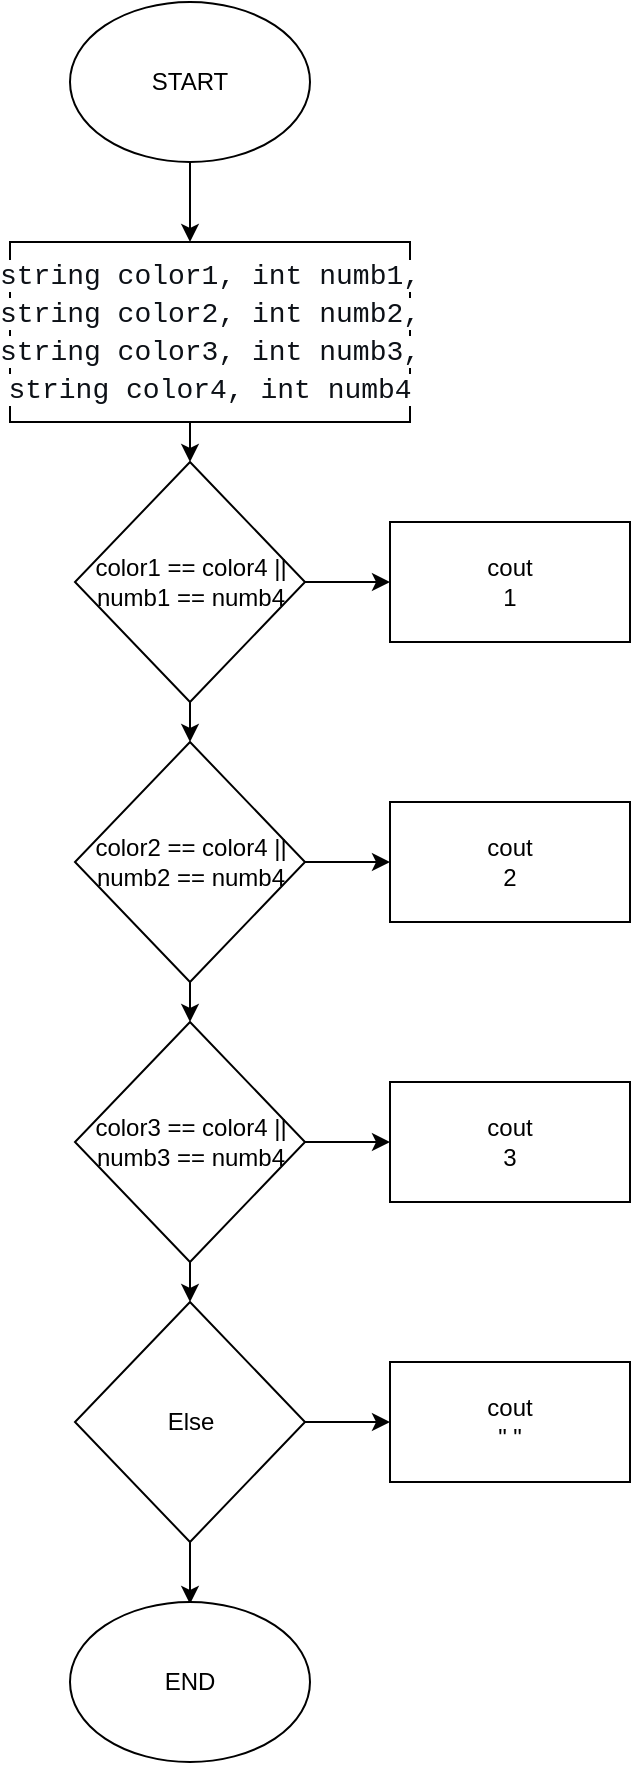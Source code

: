 <mxfile version="24.4.0" type="github">
  <diagram name="Page-1" id="Y2yRlVnpaB0zlWOQaCPT">
    <mxGraphModel dx="880" dy="468" grid="1" gridSize="10" guides="1" tooltips="1" connect="1" arrows="1" fold="1" page="1" pageScale="1" pageWidth="850" pageHeight="1100" math="0" shadow="0">
      <root>
        <mxCell id="0" />
        <mxCell id="1" parent="0" />
        <mxCell id="LtdKVTNrzRPmwCLPs_Uf-1" value="START" style="ellipse;whiteSpace=wrap;html=1;" vertex="1" parent="1">
          <mxGeometry x="40" width="120" height="80" as="geometry" />
        </mxCell>
        <mxCell id="LtdKVTNrzRPmwCLPs_Uf-2" value="" style="endArrow=classic;html=1;rounded=0;exitX=0.5;exitY=1;exitDx=0;exitDy=0;" edge="1" parent="1" source="LtdKVTNrzRPmwCLPs_Uf-1">
          <mxGeometry width="50" height="50" relative="1" as="geometry">
            <mxPoint x="400" y="130" as="sourcePoint" />
            <mxPoint x="100" y="120" as="targetPoint" />
          </mxGeometry>
        </mxCell>
        <mxCell id="LtdKVTNrzRPmwCLPs_Uf-3" value="&lt;div style=&quot;font-family: Consolas, &amp;quot;Courier New&amp;quot;, monospace; font-weight: normal; font-size: 14px; line-height: 19px; white-space: pre;&quot;&gt;&lt;div style=&quot;&quot;&gt;&lt;font style=&quot;background-color: rgb(255, 255, 255);&quot; color=&quot;#0d1117&quot;&gt;string color1, int numb1,&lt;/font&gt;&lt;/div&gt;&lt;div style=&quot;&quot;&gt;&lt;font style=&quot;background-color: rgb(255, 255, 255);&quot; color=&quot;#0d1117&quot;&gt;string color2, int numb2,&lt;/font&gt;&lt;/div&gt;&lt;div style=&quot;&quot;&gt;&lt;font style=&quot;background-color: rgb(255, 255, 255);&quot; color=&quot;#0d1117&quot;&gt;string color3, int numb3,&lt;/font&gt;&lt;/div&gt;&lt;div style=&quot;&quot;&gt;&lt;font style=&quot;background-color: rgb(255, 255, 255);&quot; color=&quot;#0d1117&quot;&gt;string color4, int numb4&lt;/font&gt;&lt;/div&gt;&lt;/div&gt;" style="rounded=0;whiteSpace=wrap;html=1;" vertex="1" parent="1">
          <mxGeometry x="10" y="120" width="200" height="90" as="geometry" />
        </mxCell>
        <mxCell id="LtdKVTNrzRPmwCLPs_Uf-4" value="" style="endArrow=classic;html=1;rounded=0;entryX=0.5;entryY=0;entryDx=0;entryDy=0;" edge="1" parent="1" target="LtdKVTNrzRPmwCLPs_Uf-5">
          <mxGeometry width="50" height="50" relative="1" as="geometry">
            <mxPoint x="100" y="210" as="sourcePoint" />
            <mxPoint x="100" y="230" as="targetPoint" />
          </mxGeometry>
        </mxCell>
        <mxCell id="LtdKVTNrzRPmwCLPs_Uf-5" value="color1 == color4 || numb1 == numb4" style="rhombus;whiteSpace=wrap;html=1;" vertex="1" parent="1">
          <mxGeometry x="42.5" y="230" width="115" height="120" as="geometry" />
        </mxCell>
        <mxCell id="LtdKVTNrzRPmwCLPs_Uf-7" value="" style="endArrow=classic;html=1;rounded=0;exitX=1;exitY=0.5;exitDx=0;exitDy=0;" edge="1" parent="1" source="LtdKVTNrzRPmwCLPs_Uf-5">
          <mxGeometry width="50" height="50" relative="1" as="geometry">
            <mxPoint x="400" y="260" as="sourcePoint" />
            <mxPoint x="200" y="290" as="targetPoint" />
          </mxGeometry>
        </mxCell>
        <mxCell id="LtdKVTNrzRPmwCLPs_Uf-8" value="cout&lt;div&gt;1&lt;/div&gt;" style="rounded=0;whiteSpace=wrap;html=1;" vertex="1" parent="1">
          <mxGeometry x="200" y="260" width="120" height="60" as="geometry" />
        </mxCell>
        <mxCell id="LtdKVTNrzRPmwCLPs_Uf-9" value="" style="endArrow=classic;html=1;rounded=0;entryX=0.5;entryY=0;entryDx=0;entryDy=0;" edge="1" parent="1" target="LtdKVTNrzRPmwCLPs_Uf-10">
          <mxGeometry width="50" height="50" relative="1" as="geometry">
            <mxPoint x="100" y="350" as="sourcePoint" />
            <mxPoint x="100" y="370" as="targetPoint" />
          </mxGeometry>
        </mxCell>
        <mxCell id="LtdKVTNrzRPmwCLPs_Uf-10" value="color2 == color4 || numb2 == numb4" style="rhombus;whiteSpace=wrap;html=1;" vertex="1" parent="1">
          <mxGeometry x="42.5" y="370" width="115" height="120" as="geometry" />
        </mxCell>
        <mxCell id="LtdKVTNrzRPmwCLPs_Uf-11" value="" style="endArrow=classic;html=1;rounded=0;exitX=1;exitY=0.5;exitDx=0;exitDy=0;" edge="1" parent="1" source="LtdKVTNrzRPmwCLPs_Uf-10">
          <mxGeometry width="50" height="50" relative="1" as="geometry">
            <mxPoint x="400" y="400" as="sourcePoint" />
            <mxPoint x="200" y="430" as="targetPoint" />
          </mxGeometry>
        </mxCell>
        <mxCell id="LtdKVTNrzRPmwCLPs_Uf-12" value="cout&lt;div&gt;2&lt;/div&gt;" style="rounded=0;whiteSpace=wrap;html=1;" vertex="1" parent="1">
          <mxGeometry x="200" y="400" width="120" height="60" as="geometry" />
        </mxCell>
        <mxCell id="LtdKVTNrzRPmwCLPs_Uf-13" value="" style="endArrow=classic;html=1;rounded=0;entryX=0.5;entryY=0;entryDx=0;entryDy=0;" edge="1" parent="1" target="LtdKVTNrzRPmwCLPs_Uf-14">
          <mxGeometry width="50" height="50" relative="1" as="geometry">
            <mxPoint x="100" y="490" as="sourcePoint" />
            <mxPoint x="100" y="510" as="targetPoint" />
          </mxGeometry>
        </mxCell>
        <mxCell id="LtdKVTNrzRPmwCLPs_Uf-14" value="color3 == color4 || numb3 == numb4" style="rhombus;whiteSpace=wrap;html=1;" vertex="1" parent="1">
          <mxGeometry x="42.5" y="510" width="115" height="120" as="geometry" />
        </mxCell>
        <mxCell id="LtdKVTNrzRPmwCLPs_Uf-15" value="" style="endArrow=classic;html=1;rounded=0;exitX=1;exitY=0.5;exitDx=0;exitDy=0;" edge="1" parent="1" source="LtdKVTNrzRPmwCLPs_Uf-14">
          <mxGeometry width="50" height="50" relative="1" as="geometry">
            <mxPoint x="400" y="540" as="sourcePoint" />
            <mxPoint x="200" y="570" as="targetPoint" />
          </mxGeometry>
        </mxCell>
        <mxCell id="LtdKVTNrzRPmwCLPs_Uf-16" value="cout&lt;div&gt;3&lt;/div&gt;" style="rounded=0;whiteSpace=wrap;html=1;" vertex="1" parent="1">
          <mxGeometry x="200" y="540" width="120" height="60" as="geometry" />
        </mxCell>
        <mxCell id="LtdKVTNrzRPmwCLPs_Uf-17" value="" style="endArrow=classic;html=1;rounded=0;entryX=0.5;entryY=0;entryDx=0;entryDy=0;" edge="1" parent="1" target="LtdKVTNrzRPmwCLPs_Uf-18">
          <mxGeometry width="50" height="50" relative="1" as="geometry">
            <mxPoint x="100" y="630" as="sourcePoint" />
            <mxPoint x="100" y="650" as="targetPoint" />
          </mxGeometry>
        </mxCell>
        <mxCell id="LtdKVTNrzRPmwCLPs_Uf-18" value="Else" style="rhombus;whiteSpace=wrap;html=1;" vertex="1" parent="1">
          <mxGeometry x="42.5" y="650" width="115" height="120" as="geometry" />
        </mxCell>
        <mxCell id="LtdKVTNrzRPmwCLPs_Uf-19" value="" style="endArrow=classic;html=1;rounded=0;exitX=1;exitY=0.5;exitDx=0;exitDy=0;" edge="1" parent="1" source="LtdKVTNrzRPmwCLPs_Uf-18">
          <mxGeometry width="50" height="50" relative="1" as="geometry">
            <mxPoint x="400" y="680" as="sourcePoint" />
            <mxPoint x="200" y="710" as="targetPoint" />
          </mxGeometry>
        </mxCell>
        <mxCell id="LtdKVTNrzRPmwCLPs_Uf-20" value="cout&lt;div&gt;&quot; &quot;&lt;/div&gt;" style="rounded=0;whiteSpace=wrap;html=1;" vertex="1" parent="1">
          <mxGeometry x="200" y="680" width="120" height="60" as="geometry" />
        </mxCell>
        <mxCell id="LtdKVTNrzRPmwCLPs_Uf-21" value="" style="endArrow=classic;html=1;rounded=0;exitX=0.5;exitY=1;exitDx=0;exitDy=0;" edge="1" parent="1" source="LtdKVTNrzRPmwCLPs_Uf-18">
          <mxGeometry width="50" height="50" relative="1" as="geometry">
            <mxPoint x="400" y="600" as="sourcePoint" />
            <mxPoint x="100" y="801" as="targetPoint" />
          </mxGeometry>
        </mxCell>
        <mxCell id="LtdKVTNrzRPmwCLPs_Uf-22" value="END" style="ellipse;whiteSpace=wrap;html=1;" vertex="1" parent="1">
          <mxGeometry x="40" y="800" width="120" height="80" as="geometry" />
        </mxCell>
      </root>
    </mxGraphModel>
  </diagram>
</mxfile>
